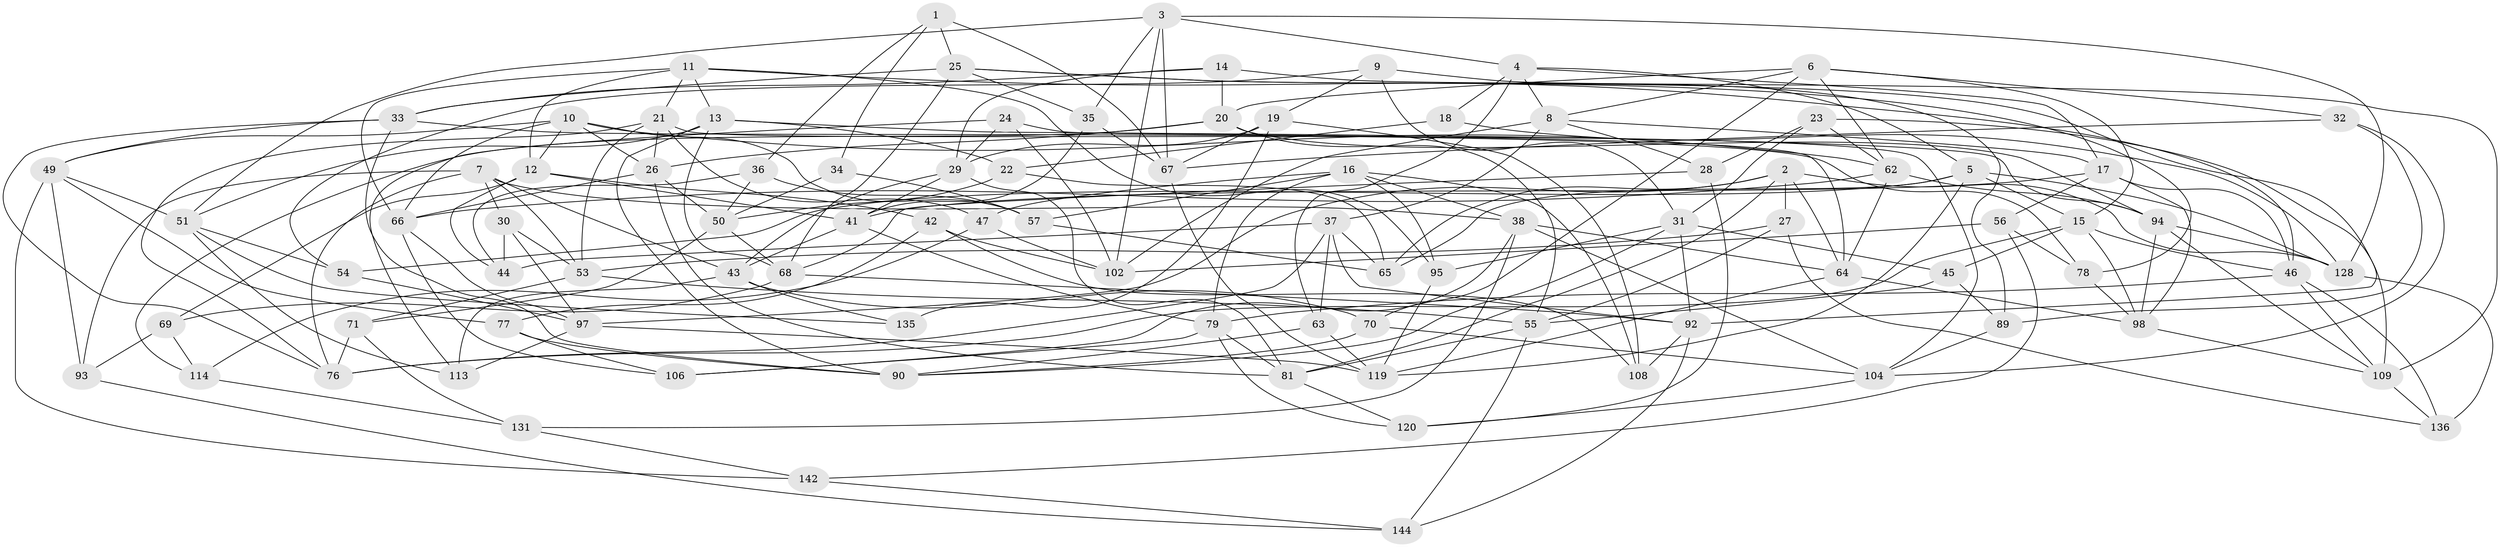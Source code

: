 // original degree distribution, {4: 1.0}
// Generated by graph-tools (version 1.1) at 2025/42/03/06/25 10:42:25]
// undirected, 91 vertices, 231 edges
graph export_dot {
graph [start="1"]
  node [color=gray90,style=filled];
  1;
  2 [super="+134"];
  3 [super="+126"];
  4 [super="+123"];
  5 [super="+125"];
  6 [super="+91"];
  7 [super="+60"];
  8 [super="+48"];
  9;
  10 [super="+112"];
  11 [super="+88"];
  12 [super="+124"];
  13 [super="+117"];
  14;
  15 [super="+130"];
  16 [super="+96"];
  17 [super="+40"];
  18;
  19 [super="+39"];
  20 [super="+111"];
  21 [super="+58"];
  22 [super="+52"];
  23;
  24;
  25 [super="+86"];
  26 [super="+121"];
  27;
  28;
  29 [super="+72"];
  30;
  31 [super="+137"];
  32;
  33 [super="+74"];
  34;
  35;
  36;
  37 [super="+73"];
  38 [super="+103"];
  41 [super="+61"];
  42;
  43 [super="+75"];
  44;
  45;
  46 [super="+141"];
  47;
  49 [super="+59"];
  50 [super="+85"];
  51 [super="+115"];
  53 [super="+140"];
  54;
  55 [super="+139"];
  56;
  57 [super="+87"];
  62 [super="+84"];
  63;
  64 [super="+122"];
  65 [super="+118"];
  66 [super="+107"];
  67 [super="+82"];
  68 [super="+105"];
  69;
  70;
  71;
  76 [super="+83"];
  77;
  78;
  79 [super="+80"];
  81 [super="+129"];
  89;
  90 [super="+100"];
  92 [super="+133"];
  93;
  94 [super="+101"];
  95;
  97 [super="+110"];
  98 [super="+99"];
  102 [super="+116"];
  104 [super="+132"];
  106;
  108;
  109 [super="+127"];
  113;
  114;
  119 [super="+143"];
  120;
  128 [super="+138"];
  131;
  135;
  136;
  142;
  144;
  1 -- 36;
  1 -- 34;
  1 -- 67;
  1 -- 25;
  2 -- 97;
  2 -- 64;
  2 -- 128;
  2 -- 81;
  2 -- 65;
  2 -- 27;
  3 -- 102;
  3 -- 128;
  3 -- 35;
  3 -- 51;
  3 -- 4;
  3 -- 67;
  4 -- 8;
  4 -- 5;
  4 -- 18;
  4 -- 63;
  4 -- 17;
  5 -- 54;
  5 -- 128;
  5 -- 15;
  5 -- 65;
  5 -- 119;
  6 -- 8;
  6 -- 15;
  6 -- 32;
  6 -- 20;
  6 -- 70;
  6 -- 62;
  7 -- 93;
  7 -- 38;
  7 -- 76;
  7 -- 43;
  7 -- 30;
  7 -- 53;
  8 -- 17;
  8 -- 28;
  8 -- 37;
  8 -- 102;
  9 -- 19;
  9 -- 54;
  9 -- 89;
  9 -- 31;
  10 -- 12;
  10 -- 26;
  10 -- 66;
  10 -- 49;
  10 -- 57;
  10 -- 62;
  11 -- 95;
  11 -- 21;
  11 -- 66;
  11 -- 12;
  11 -- 13;
  11 -- 46;
  12 -- 69;
  12 -- 42;
  12 -- 44;
  12 -- 41;
  13 -- 68;
  13 -- 90;
  13 -- 94;
  13 -- 51;
  13 -- 22;
  14 -- 20;
  14 -- 29;
  14 -- 109;
  14 -- 33;
  15 -- 76;
  15 -- 98;
  15 -- 45;
  15 -- 46;
  16 -- 57;
  16 -- 108;
  16 -- 47;
  16 -- 79;
  16 -- 38;
  16 -- 95;
  17 -- 46;
  17 -- 41;
  17 -- 56;
  17 -- 98;
  18 -- 22 [weight=2];
  18 -- 128;
  19 -- 108;
  19 -- 135 [weight=2];
  19 -- 29;
  19 -- 67;
  20 -- 26;
  20 -- 114;
  20 -- 94;
  20 -- 55;
  21 -- 53;
  21 -- 76;
  21 -- 47;
  21 -- 26;
  21 -- 104;
  22 -- 65 [weight=2];
  22 -- 50;
  23 -- 31;
  23 -- 62;
  23 -- 109;
  23 -- 28;
  24 -- 64;
  24 -- 113;
  24 -- 29;
  24 -- 102;
  25 -- 78;
  25 -- 35;
  25 -- 68;
  25 -- 92;
  25 -- 33;
  26 -- 50;
  26 -- 66;
  26 -- 81;
  27 -- 53;
  27 -- 55;
  27 -- 136;
  28 -- 120;
  28 -- 68;
  29 -- 81;
  29 -- 43;
  29 -- 41;
  30 -- 44;
  30 -- 97;
  30 -- 53;
  31 -- 90;
  31 -- 95;
  31 -- 92;
  31 -- 45;
  32 -- 104;
  32 -- 89;
  32 -- 67;
  33 -- 76;
  33 -- 78;
  33 -- 49;
  33 -- 90;
  34 -- 57 [weight=2];
  34 -- 50;
  35 -- 67;
  35 -- 41;
  36 -- 44;
  36 -- 57;
  36 -- 50;
  37 -- 92;
  37 -- 44;
  37 -- 63;
  37 -- 65;
  37 -- 76;
  38 -- 106;
  38 -- 131;
  38 -- 104;
  38 -- 64;
  41 -- 79;
  41 -- 43;
  42 -- 77;
  42 -- 108;
  42 -- 102;
  43 -- 135;
  43 -- 113;
  43 -- 70;
  45 -- 89;
  45 -- 55;
  46 -- 136;
  46 -- 109;
  46 -- 79;
  47 -- 114;
  47 -- 102;
  49 -- 77;
  49 -- 142;
  49 -- 93;
  49 -- 51;
  50 -- 71;
  50 -- 68;
  51 -- 113;
  51 -- 135;
  51 -- 54;
  53 -- 71;
  53 -- 55;
  54 -- 97;
  55 -- 144;
  55 -- 81;
  56 -- 102;
  56 -- 78;
  56 -- 142;
  57 -- 65;
  62 -- 66;
  62 -- 64;
  62 -- 94;
  63 -- 119;
  63 -- 90;
  64 -- 98;
  64 -- 119;
  66 -- 106;
  66 -- 97;
  67 -- 119;
  68 -- 92;
  68 -- 69;
  69 -- 93;
  69 -- 114;
  70 -- 104;
  70 -- 90;
  71 -- 131;
  71 -- 76;
  77 -- 106;
  77 -- 90;
  78 -- 98;
  79 -- 106;
  79 -- 81;
  79 -- 120;
  81 -- 120;
  89 -- 104;
  92 -- 144;
  92 -- 108;
  93 -- 144;
  94 -- 128;
  94 -- 109;
  94 -- 98;
  95 -- 119;
  97 -- 119;
  97 -- 113;
  98 -- 109;
  104 -- 120;
  109 -- 136;
  114 -- 131;
  128 -- 136;
  131 -- 142;
  142 -- 144;
}
